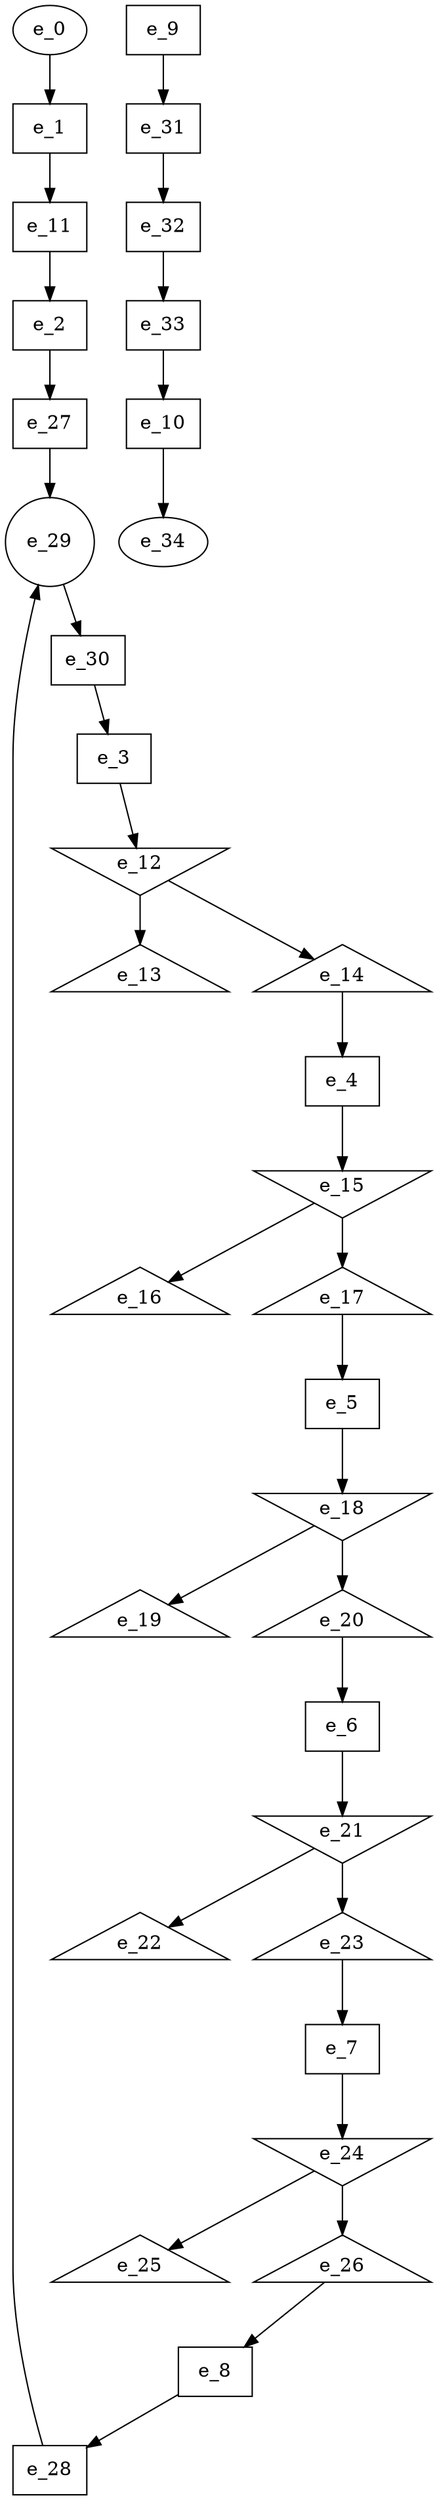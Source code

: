 digraph control_path {
  e_0: entry_node : n ;
  e_1 [shape = dot];
  e_2 [shape = dot];
  e_3 [shape = dot];
  e_4 [shape = dot];
  e_5 [shape = dot];
  e_6 [shape = dot];
  e_7 [shape = dot];
  e_8 [shape = dot];
  e_9 [shape = dot];
  e_10 [shape = dot];
  e_11 [shape = dot];
  e_12 [shape = invtriangle];
  e_13 [shape = triangle];
  e_14 [shape = triangle];
  e_15 [shape = invtriangle];
  e_16 [shape = triangle];
  e_17 [shape = triangle];
  e_18 [shape = invtriangle];
  e_19 [shape = triangle];
  e_20 [shape = triangle];
  e_21 [shape = invtriangle];
  e_22 [shape = triangle];
  e_23 [shape = triangle];
  e_24 [shape = invtriangle];
  e_25 [shape = triangle];
  e_26 [shape = triangle];
  e_27 [shape = dot];
  e_28 [shape = dot];
  e_29 [shape = circle];
  e_30 [shape = dot];
  e_31 [shape = dot];
  e_32 [shape = dot];
  e_33 [shape = dot];
  e_34: exit_node : s ;
  e_0 -> e_1;
  e_11 -> e_2;
  e_30 -> e_3;
  e_14 -> e_4;
  e_17 -> e_5;
  e_20 -> e_6;
  e_23 -> e_7;
  e_26 -> e_8;
  e_33 -> e_10;
  e_1 -> e_11;
  e_3 -> e_12;
  e_12 -> e_13;
  e_12 -> e_14;
  e_4 -> e_15;
  e_15 -> e_16;
  e_15 -> e_17;
  e_5 -> e_18;
  e_18 -> e_19;
  e_18 -> e_20;
  e_6 -> e_21;
  e_21 -> e_22;
  e_21 -> e_23;
  e_7 -> e_24;
  e_24 -> e_25;
  e_24 -> e_26;
  e_2 -> e_27;
  e_8 -> e_28;
  e_27 -> e_29;
  e_28 -> e_29;
  e_29 -> e_30;
  e_9 -> e_31;
  e_31 -> e_32;
  e_32 -> e_33;
  e_10 -> e_34;
}
